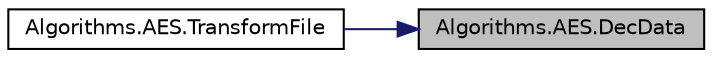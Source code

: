 digraph "Algorithms.AES.DecData"
{
 // INTERACTIVE_SVG=YES
 // LATEX_PDF_SIZE
  edge [fontname="Helvetica",fontsize="10",labelfontname="Helvetica",labelfontsize="10"];
  node [fontname="Helvetica",fontsize="10",shape=record];
  rankdir="RL";
  Node1 [label="Algorithms.AES.DecData",height=0.2,width=0.4,color="black", fillcolor="grey75", style="filled", fontcolor="black",tooltip="Decrypts the provided data using AES encryption algorithm."];
  Node1 -> Node2 [dir="back",color="midnightblue",fontsize="10",style="solid",fontname="Helvetica"];
  Node2 [label="Algorithms.AES.TransformFile",height=0.2,width=0.4,color="black", fillcolor="white", style="filled",URL="$d2/de7/a00014.html#a68883a386bad97e0b49fcc001f240ddc",tooltip="Transforms a file based on the specified operation."];
}
